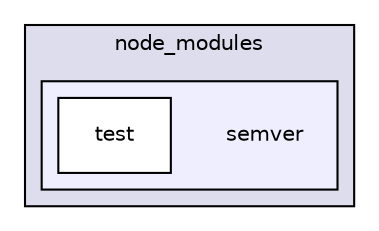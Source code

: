 digraph "gulp-src/node_modules/gulp-html-to-json/node_modules/gulp-util/node_modules/dateformat/node_modules/meow/node_modules/normalize-package-data/node_modules/semver" {
  compound=true
  node [ fontsize="10", fontname="Helvetica"];
  edge [ labelfontsize="10", labelfontname="Helvetica"];
  subgraph clusterdir_792f7683e61bc561246e1f41e2544737 {
    graph [ bgcolor="#ddddee", pencolor="black", label="node_modules" fontname="Helvetica", fontsize="10", URL="dir_792f7683e61bc561246e1f41e2544737.html"]
  subgraph clusterdir_1cd10afcaf1e587e11df91dd3d1e4827 {
    graph [ bgcolor="#eeeeff", pencolor="black", label="" URL="dir_1cd10afcaf1e587e11df91dd3d1e4827.html"];
    dir_1cd10afcaf1e587e11df91dd3d1e4827 [shape=plaintext label="semver"];
    dir_3615af2f3e7511d5c9d2121bdac89c0f [shape=box label="test" color="black" fillcolor="white" style="filled" URL="dir_3615af2f3e7511d5c9d2121bdac89c0f.html"];
  }
  }
}
